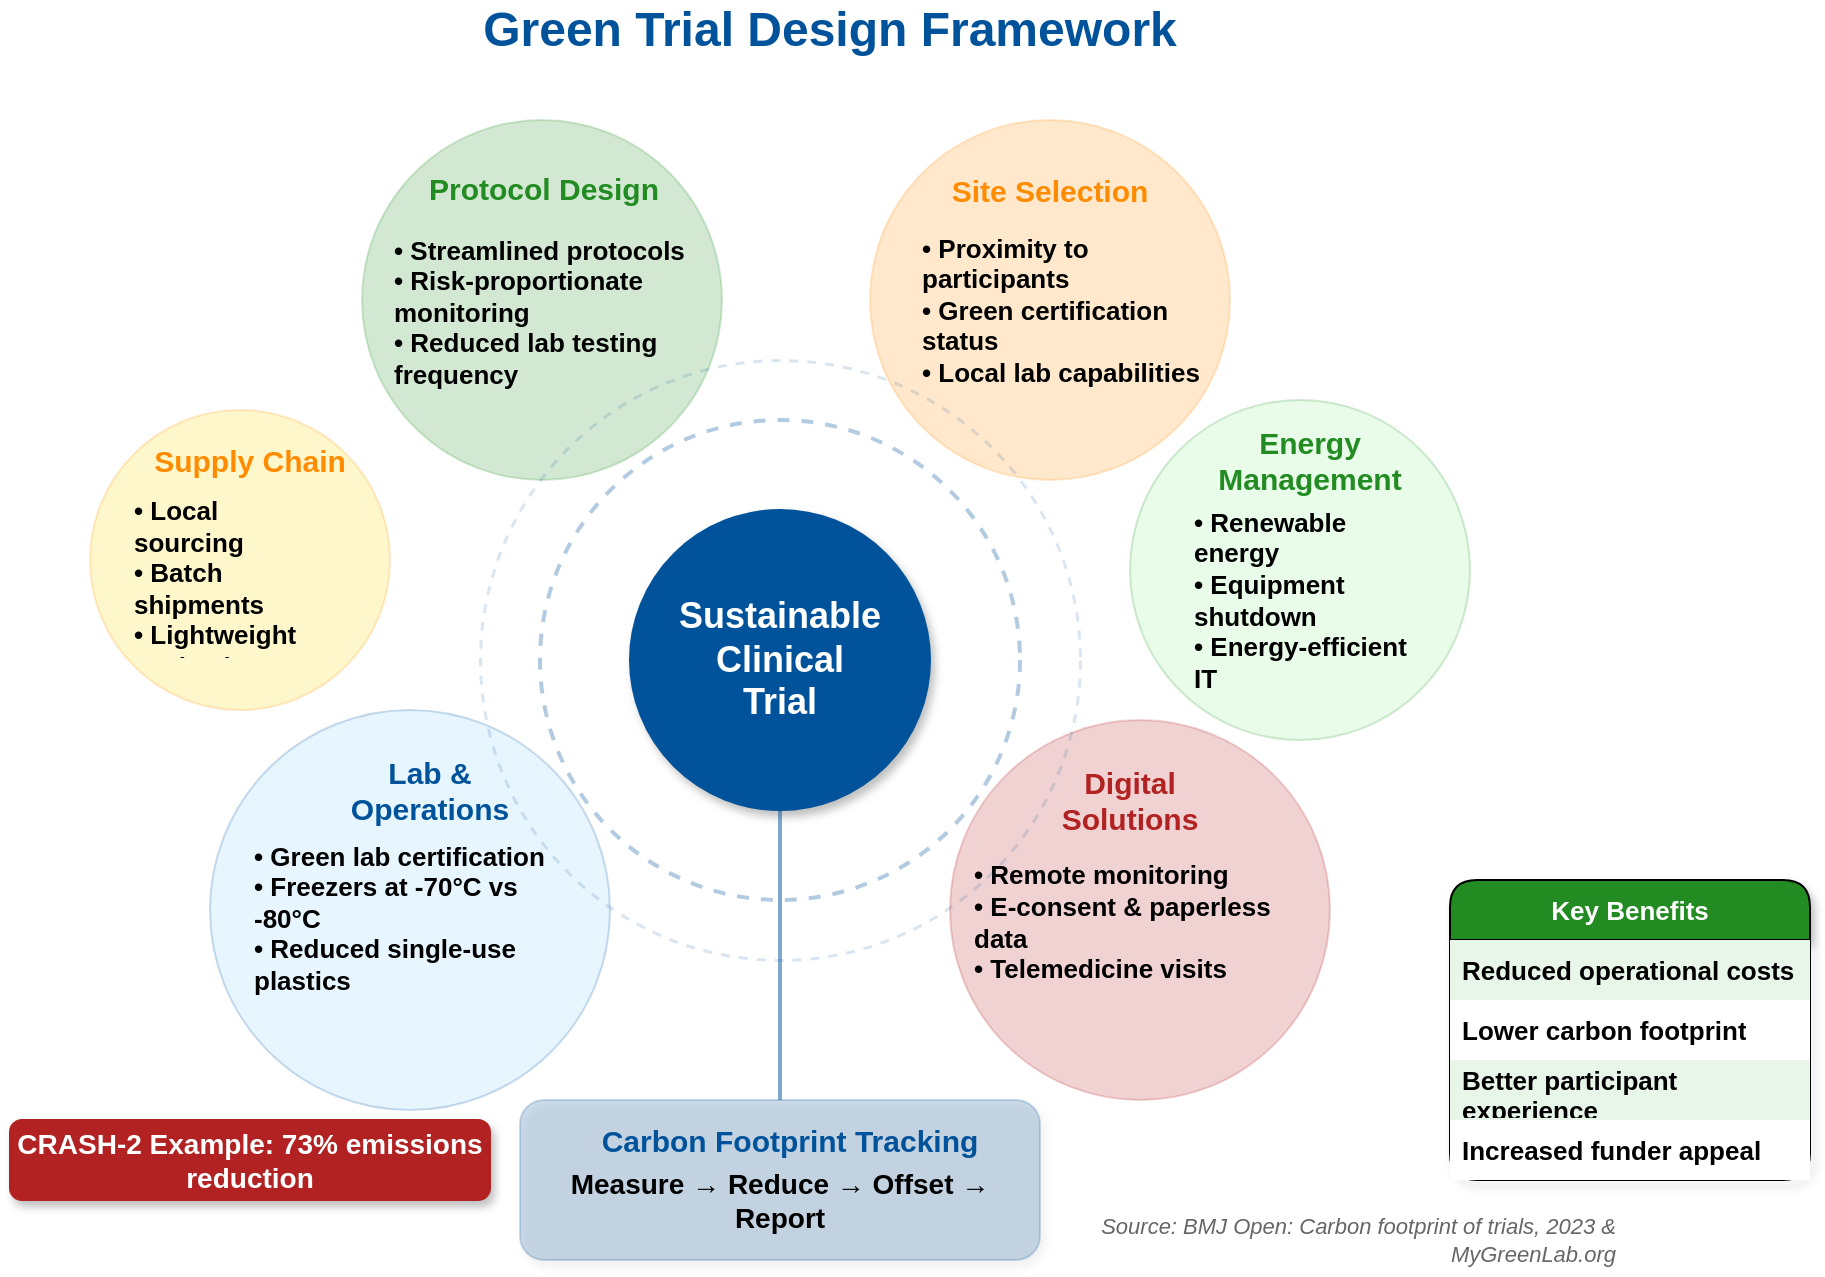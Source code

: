 <mxfile version="26.2.14">
  <diagram name="Green Trial Design Framework" id="green-trial-framework">
    <mxGraphModel dx="1218" dy="815" grid="1" gridSize="10" guides="1" tooltips="1" connect="1" arrows="1" fold="1" page="1" pageScale="1" pageWidth="1100" pageHeight="850" math="0" shadow="0">
      <root>
        <mxCell id="0" />
        <mxCell id="1" parent="0" />
        <mxCell id="2" value="&lt;font style=&quot;font-size: 24px;&quot; face=&quot;Arial&quot;&gt;&lt;b&gt;Green Trial Design Framework&lt;/b&gt;&lt;/font&gt;" style="text;html=1;strokeColor=none;fillColor=none;align=center;verticalAlign=middle;whiteSpace=wrap;rounded=0;fontColor=#00539B;shadow=0;" parent="1" vertex="1">
          <mxGeometry x="270" y="20" width="560" height="30" as="geometry" />
        </mxCell>
        <mxCell id="3" value="&lt;font style=&quot;font-size: 18px;&quot; face=&quot;Arial&quot;&gt;&lt;b&gt;Sustainable&lt;br&gt;Clinical&lt;br&gt;Trial&lt;/b&gt;&lt;/font&gt;" style="ellipse;whiteSpace=wrap;html=1;aspect=fixed;fillColor=#00539B;strokeColor=#00539B;fontColor=#FFFFFF;shadow=1;" parent="1" vertex="1">
          <mxGeometry x="450" y="275" width="150" height="150" as="geometry" />
        </mxCell>
        <mxCell id="4" value="" style="ellipse;whiteSpace=wrap;html=1;aspect=fixed;fillColor=#228B22;strokeColor=#228B22;opacity=20;" parent="1" vertex="1">
          <mxGeometry x="316" y="80" width="180" height="180" as="geometry" />
        </mxCell>
        <mxCell id="5" value="&lt;font&gt;&lt;b&gt;Protocol Design&lt;/b&gt;&lt;/font&gt;" style="text;html=1;strokeColor=none;fillColor=none;align=center;verticalAlign=middle;whiteSpace=wrap;rounded=0;fontColor=#228B22;fontSize=15;" parent="1" vertex="1">
          <mxGeometry x="347" y="99" width="120" height="30" as="geometry" />
        </mxCell>
        <mxCell id="6" value="" style="shape=image;html=1;verticalAlign=top;verticalLabelPosition=bottom;labelBackgroundColor=#ffffff;imageAspect=0;aspect=fixed;image=https://cdn1.iconfinder.com/data/icons/hawcons/32/699748-icon-58-document-128.png;imageBackground=none;" parent="1" vertex="1">
          <mxGeometry x="335" y="185" width="30" height="30" as="geometry" />
        </mxCell>
        <mxCell id="7" value="• Streamlined protocols&#xa;• Risk-proportionate monitoring&#xa;• Reduced lab testing frequency" style="text;strokeColor=none;fillColor=none;align=left;verticalAlign=middle;spacingLeft=4;spacingRight=4;overflow=hidden;points=[[0,0.5],[1,0.5]];portConstraint=eastwest;rotatable=0;whiteSpace=wrap;html=1;fontSize=13;fontStyle=1" parent="1" vertex="1">
          <mxGeometry x="326" y="133" width="170" height="85" as="geometry" />
        </mxCell>
        <mxCell id="8" value="" style="ellipse;whiteSpace=wrap;html=1;aspect=fixed;fillColor=#FF8C00;strokeColor=#FF8C00;opacity=20;" parent="1" vertex="1">
          <mxGeometry x="570" y="80" width="180" height="180" as="geometry" />
        </mxCell>
        <mxCell id="9" value="&lt;font&gt;&lt;b&gt;Site Selection&lt;/b&gt;&lt;/font&gt;" style="text;html=1;strokeColor=none;fillColor=none;align=center;verticalAlign=middle;whiteSpace=wrap;rounded=0;fontColor=#FF8C00;fontSize=15;" parent="1" vertex="1">
          <mxGeometry x="600" y="100" width="120" height="30" as="geometry" />
        </mxCell>
        <mxCell id="10" value="" style="shape=image;html=1;verticalAlign=top;verticalLabelPosition=bottom;labelBackgroundColor=#ffffff;imageAspect=0;aspect=fixed;image=https://cdn1.iconfinder.com/data/icons/hawcons/32/699733-icon-43-notebook-128.png" parent="1" vertex="1">
          <mxGeometry x="685" y="185" width="30" height="30" as="geometry" />
        </mxCell>
        <mxCell id="11" value="• Proximity to participants&#xa;• Green certification status&#xa;• Local lab capabilities" style="text;strokeColor=none;fillColor=none;align=left;verticalAlign=middle;spacingLeft=4;spacingRight=4;overflow=hidden;points=[[0,0.5],[1,0.5]];portConstraint=eastwest;rotatable=0;whiteSpace=wrap;html=1;fontSize=13;fontStyle=1" parent="1" vertex="1">
          <mxGeometry x="590" y="130" width="170" height="90" as="geometry" />
        </mxCell>
        <mxCell id="12" value="" style="ellipse;whiteSpace=wrap;html=1;aspect=fixed;fillColor=#B22222;strokeColor=#B22222;opacity=20;" parent="1" vertex="1">
          <mxGeometry x="610" y="380" width="190" height="190" as="geometry" />
        </mxCell>
        <mxCell id="13" value="&lt;font&gt;&lt;b&gt;Digital Solutions&lt;/b&gt;&lt;/font&gt;" style="text;html=1;strokeColor=none;fillColor=none;align=center;verticalAlign=middle;whiteSpace=wrap;rounded=0;fontColor=#B22222;fontSize=15;" parent="1" vertex="1">
          <mxGeometry x="640" y="405" width="120" height="30" as="geometry" />
        </mxCell>
        <mxCell id="14" value="" style="shape=image;html=1;verticalAlign=top;verticalLabelPosition=bottom;labelBackgroundColor=#ffffff;imageAspect=0;aspect=fixed;image=https://cdn1.iconfinder.com/data/icons/hawcons/32/699966-icon-2-tablet-128.png" parent="1" vertex="1">
          <mxGeometry x="685" y="435" width="30" height="30" as="geometry" />
        </mxCell>
        <mxCell id="15" value="• Remote monitoring&#xa;• E-consent &amp;amp; paperless data&#xa;• Telemedicine visits" style="text;strokeColor=none;fillColor=none;align=left;verticalAlign=middle;spacingLeft=4;spacingRight=4;overflow=hidden;points=[[0,0.5],[1,0.5]];portConstraint=eastwest;rotatable=0;whiteSpace=wrap;html=1;fontSize=13;fontStyle=1" parent="1" vertex="1">
          <mxGeometry x="616" y="443" width="170" height="75" as="geometry" />
        </mxCell>
        <mxCell id="16" value="" style="ellipse;whiteSpace=wrap;html=1;aspect=fixed;fillColor=#87CEFA;strokeColor=#00539B;opacity=20;" parent="1" vertex="1">
          <mxGeometry x="240" y="375" width="200" height="200" as="geometry" />
        </mxCell>
        <mxCell id="17" value="&lt;font&gt;&lt;b&gt;Lab &amp;amp; Operations&lt;/b&gt;&lt;/font&gt;" style="text;html=1;strokeColor=none;fillColor=none;align=center;verticalAlign=middle;whiteSpace=wrap;rounded=0;fontColor=#00539B;fontSize=15;" parent="1" vertex="1">
          <mxGeometry x="290" y="400" width="120" height="30" as="geometry" />
        </mxCell>
        <mxCell id="18" value="" style="shape=image;html=1;verticalAlign=top;verticalLabelPosition=bottom;labelBackgroundColor=#ffffff;imageAspect=0;aspect=fixed;image=https://cdn1.iconfinder.com/data/icons/hawcons/32/699747-icon-57-document-text-128.png" parent="1" vertex="1">
          <mxGeometry x="335" y="435" width="30" height="30" as="geometry" />
        </mxCell>
        <mxCell id="19" value="• Green lab certification&#xa;• Freezers at -70°C vs -80°C&#xa;• Reduced single-use plastics" style="text;strokeColor=none;fillColor=none;align=left;verticalAlign=middle;spacingLeft=4;spacingRight=4;overflow=hidden;points=[[0,0.5],[1,0.5]];portConstraint=eastwest;rotatable=0;whiteSpace=wrap;html=1;fontSize=13;fontStyle=1" parent="1" vertex="1">
          <mxGeometry x="256" y="431" width="170" height="95" as="geometry" />
        </mxCell>
        <mxCell id="20" value="" style="ellipse;whiteSpace=wrap;html=1;aspect=fixed;fillColor=#FFD700;strokeColor=#FF8C00;opacity=20;" parent="1" vertex="1">
          <mxGeometry x="180" y="225" width="150" height="150" as="geometry" />
        </mxCell>
        <mxCell id="21" value="&lt;font&gt;&lt;b&gt;Supply Chain&lt;/b&gt;&lt;/font&gt;" style="text;html=1;strokeColor=none;fillColor=none;align=center;verticalAlign=middle;whiteSpace=wrap;rounded=0;fontColor=#FF8C00;fontSize=15;" parent="1" vertex="1">
          <mxGeometry x="210" y="240" width="100" height="20" as="geometry" />
        </mxCell>
        <mxCell id="22" value="• Local sourcing&#xa;• Batch shipments&#xa;• Lightweight packaging" style="text;strokeColor=none;fillColor=none;align=left;verticalAlign=middle;spacingLeft=4;spacingRight=4;overflow=hidden;points=[[0,0.5],[1,0.5]];portConstraint=eastwest;rotatable=0;whiteSpace=wrap;html=1;fontSize=13;fontStyle=1" parent="1" vertex="1">
          <mxGeometry x="196" y="265" width="110" height="85" as="geometry" />
        </mxCell>
        <mxCell id="23" value="" style="ellipse;whiteSpace=wrap;html=1;aspect=fixed;fillColor=#90EE90;strokeColor=#228B22;opacity=20;" parent="1" vertex="1">
          <mxGeometry x="700" y="220" width="170" height="170" as="geometry" />
        </mxCell>
        <mxCell id="24" value="&lt;font&gt;&lt;b&gt;Energy Management&lt;/b&gt;&lt;/font&gt;" style="text;html=1;strokeColor=none;fillColor=none;align=center;verticalAlign=middle;whiteSpace=wrap;rounded=0;fontColor=#228B22;fontSize=15;" parent="1" vertex="1">
          <mxGeometry x="740" y="240" width="100" height="20" as="geometry" />
        </mxCell>
        <mxCell id="25" value="• Renewable energy&#xa;• Equipment shutdown&#xa;• Energy-efficient IT" style="text;strokeColor=none;fillColor=none;align=left;verticalAlign=middle;spacingLeft=4;spacingRight=4;overflow=hidden;points=[[0,0.5],[1,0.5]];portConstraint=eastwest;rotatable=0;whiteSpace=wrap;html=1;fontSize=13;fontStyle=1" parent="1" vertex="1">
          <mxGeometry x="726" y="270" width="130" height="100" as="geometry" />
        </mxCell>
        <mxCell id="26" value="" style="rounded=1;whiteSpace=wrap;html=1;fillColor=#00539B;strokeColor=#00539B;opacity=20;shadow=1;" parent="1" vertex="1">
          <mxGeometry x="395" y="570" width="260" height="80" as="geometry" />
        </mxCell>
        <mxCell id="27" value="&lt;font face=&quot;Arial&quot;&gt;&lt;b&gt;Carbon Footprint Tracking&lt;/b&gt;&lt;/font&gt;" style="text;html=1;strokeColor=none;fillColor=none;align=center;verticalAlign=middle;whiteSpace=wrap;rounded=0;fontColor=#00539B;fontSize=15;" parent="1" vertex="1">
          <mxGeometry x="430" y="580" width="200" height="20" as="geometry" />
        </mxCell>
        <mxCell id="28" value="Measure → Reduce → Offset → Report" style="text;html=1;strokeColor=none;fillColor=none;align=center;verticalAlign=middle;whiteSpace=wrap;rounded=0;fontFamily=Arial;fontStyle=1;fontSize=14;" parent="1" vertex="1">
          <mxGeometry x="395" y="610" width="260" height="20" as="geometry" />
        </mxCell>
        <mxCell id="101" value="" style="ellipse;whiteSpace=wrap;html=1;aspect=fixed;fillColor=none;strokeColor=#00539B;opacity=30;dashed=1;strokeWidth=2;" parent="1" vertex="1">
          <mxGeometry x="405" y="230" width="240" height="240" as="geometry" />
        </mxCell>
        <mxCell id="35" value="" style="endArrow=none;html=1;rounded=0;entryX=0.5;entryY=0;entryDx=0;entryDy=0;exitX=0.5;exitY=1;exitDx=0;exitDy=0;strokeWidth=2;strokeColor=#00539B;opacity=50;" parent="1" source="3" target="26" edge="1">
          <mxGeometry width="50" height="50" relative="1" as="geometry">
            <mxPoint x="520" y="370" as="sourcePoint" />
            <mxPoint x="570" y="320" as="targetPoint" />
          </mxGeometry>
        </mxCell>
        <mxCell id="102" value="" style="ellipse;whiteSpace=wrap;html=1;aspect=fixed;fillColor=none;strokeColor=#00539B;opacity=15;dashed=1;strokeWidth=1.5;" parent="1" vertex="1">
          <mxGeometry x="375" y="200" width="300" height="300" as="geometry" />
        </mxCell>
        <mxCell id="36" value="&lt;b&gt;Key Benefits&lt;/b&gt;" style="swimlane;fontStyle=1;childLayout=stackLayout;horizontal=1;startSize=30;horizontalStack=0;resizeParent=1;resizeParentMax=0;resizeLast=0;collapsible=1;marginBottom=0;whiteSpace=wrap;html=1;fillColor=#228B22;fontColor=#FFFFFF;shadow=1;rounded=1;fontSize=13;fontFamily=Arial;" parent="1" vertex="1">
          <mxGeometry x="860" y="460" width="180" height="150" as="geometry" />
        </mxCell>
        <mxCell id="37" value="Reduced operational costs" style="text;strokeColor=none;fillColor=#E8F5E9;align=left;verticalAlign=middle;spacingLeft=4;spacingRight=4;overflow=hidden;points=[[0,0.5],[1,0.5]];portConstraint=eastwest;rotatable=0;whiteSpace=wrap;html=1;fontStyle=1;fontFamily=Arial;fontSize=13;" parent="36" vertex="1">
          <mxGeometry y="30" width="180" height="30" as="geometry" />
        </mxCell>
        <mxCell id="38" value="Lower carbon footprint" style="text;strokeColor=none;fillColor=#FFFFFF;align=left;verticalAlign=middle;spacingLeft=4;spacingRight=4;overflow=hidden;points=[[0,0.5],[1,0.5]];portConstraint=eastwest;rotatable=0;whiteSpace=wrap;html=1;fontStyle=1;fontFamily=Arial;fontSize=13;" parent="36" vertex="1">
          <mxGeometry y="60" width="180" height="30" as="geometry" />
        </mxCell>
        <mxCell id="39" value="Better participant experience" style="text;strokeColor=none;fillColor=#E8F5E9;align=left;verticalAlign=middle;spacingLeft=4;spacingRight=4;overflow=hidden;points=[[0,0.5],[1,0.5]];portConstraint=eastwest;rotatable=0;whiteSpace=wrap;html=1;fontStyle=1;fontFamily=Arial;fontSize=13;" parent="36" vertex="1">
          <mxGeometry y="90" width="180" height="30" as="geometry" />
        </mxCell>
        <mxCell id="40" value="Increased funder appeal" style="text;strokeColor=none;fillColor=#FFFFFF;align=left;verticalAlign=middle;spacingLeft=4;spacingRight=4;overflow=hidden;points=[[0,0.5],[1,0.5]];portConstraint=eastwest;rotatable=0;whiteSpace=wrap;html=1;fontStyle=1;fontFamily=Arial;fontSize=13;" parent="36" vertex="1">
          <mxGeometry y="120" width="180" height="30" as="geometry" />
        </mxCell>
        <mxCell id="41" value="&lt;b&gt;&lt;font style=&quot;font-size: 14px;&quot;&gt;CRASH-2 Example: 73% emissions reduction&lt;/font&gt;&lt;/b&gt;" style="rounded=1;whiteSpace=wrap;html=1;fillColor=#B22222;strokeColor=#B22222;fontColor=#FFFFFF;shadow=1;fontFamily=Arial;fontSize=12;" parent="1" vertex="1">
          <mxGeometry x="140" y="580" width="240" height="40" as="geometry" />
        </mxCell>
        <mxCell id="42" value="Source: BMJ Open: Carbon footprint of trials, 2023 &amp; MyGreenLab.org" style="text;html=1;strokeColor=none;fillColor=none;align=right;verticalAlign=middle;whiteSpace=wrap;rounded=0;fontColor=#666666;fontSize=11;fontStyle=2;fontFamily=Arial;" parent="1" vertex="1">
          <mxGeometry x="645" y="630" width="300" height="20" as="geometry" />
        </mxCell>
      </root>
    </mxGraphModel>
  </diagram>
</mxfile>
